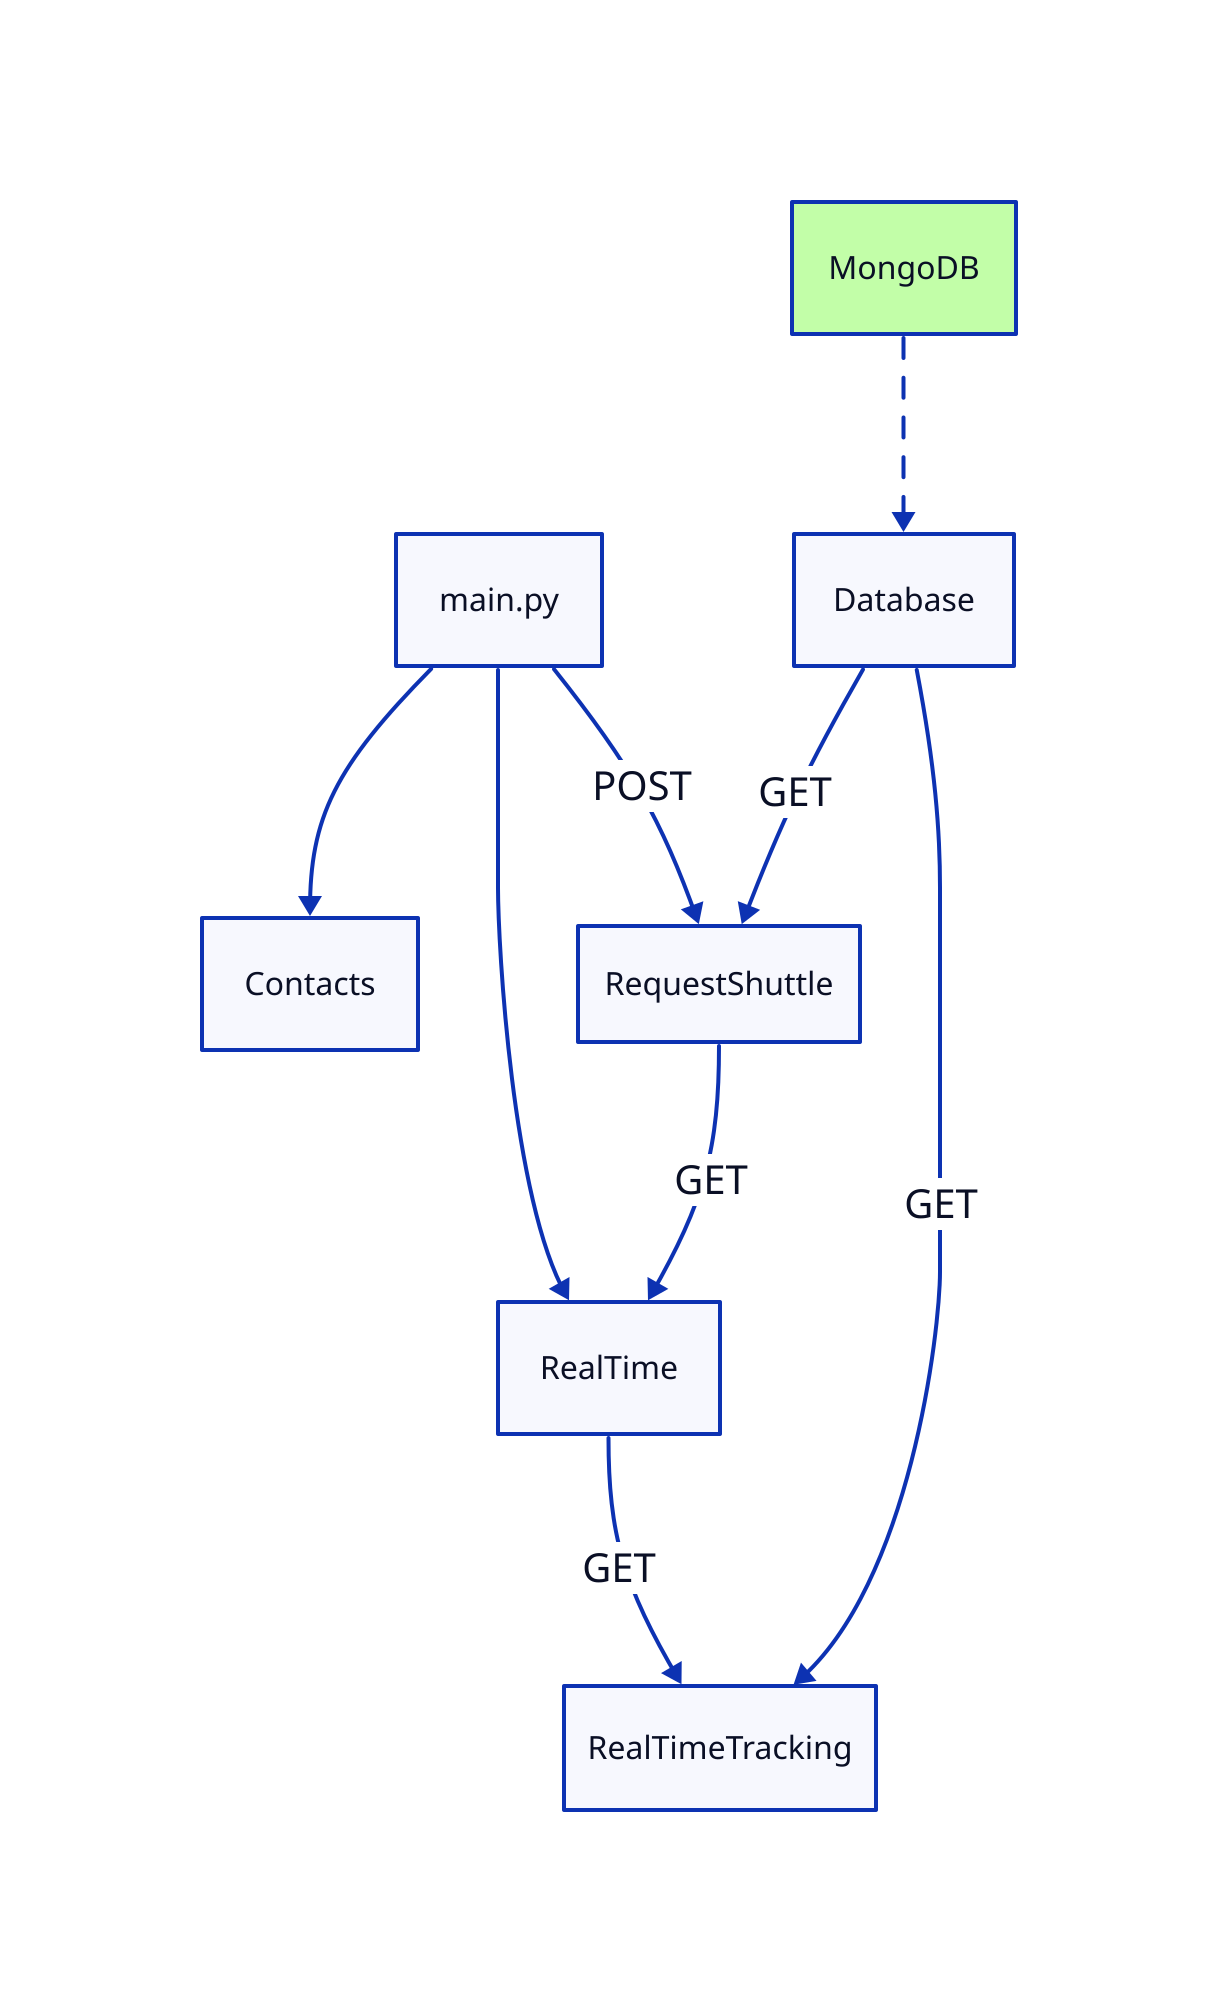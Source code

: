 "main.py" -> RealTime: "" {style.multiple: false}
"main.py" -> Contacts: {style.multiple: false}
"main.py" -> RequestShuttle: POST {
  style.font-size: 20
  style.font-color: "#0a0f25"
  style.multiple: false
}
RealTime -> RealTimeTracking: GET {
  style.font-size: 20
  style.font-color: "#0a0f25"
  style.multiple: false
}
RequestShuttle -> RealTime: GET {
  style.font-size: 20
  style.font-color: "#0a0f25"
  style.multiple: false
}

RealTimeTracking.width: 156
RealTimeTracking.height: 62
Database -> RealTimeTracking: GET {
  style.font-size: 20
  style.font-color: "#0a0f25"
  style.multiple: false
}
Database -> RequestShuttle: GET {
  style.font-size: 20
  style.font-color: "#0a0f25"
  style.multiple: false
}
MongoDB -> Database: {
  style.multiple: false
  style.animated: true
}

RealTimeTracking.style.multiple: false

RealTimeTracking.style.double-border: false

RealTimeTracking: {
  style.3d: false
}
RequestShuttle.width: 141
RequestShuttle.height: 58
RequestShuttle.style.multiple: false
RequestShuttle.style.double-border: false
RequestShuttle: {
  style.3d: false
}
RequestShuttle
Contacts.style.multiple: false
Contacts.style.double-border: false
Contacts: {
  style.3d: false
}
Contacts
MongoDB.style.multiple: false
MongoDB.style.double-border: false
MongoDB: {
  style.3d: false
  style.fill: "#c2fea8"
}
MongoDB
RealTime.style.multiple: false
RealTime.style.double-border: false
RealTime: {
  style.3d: false
}
RealTime
"main.py".style.multiple: false
"main.py".style.double-border: false
"main.py".style.3d: false
Database.style.multiple: false
Database.style.double-border: false
Database: {
  style.3d: false
}
Database
